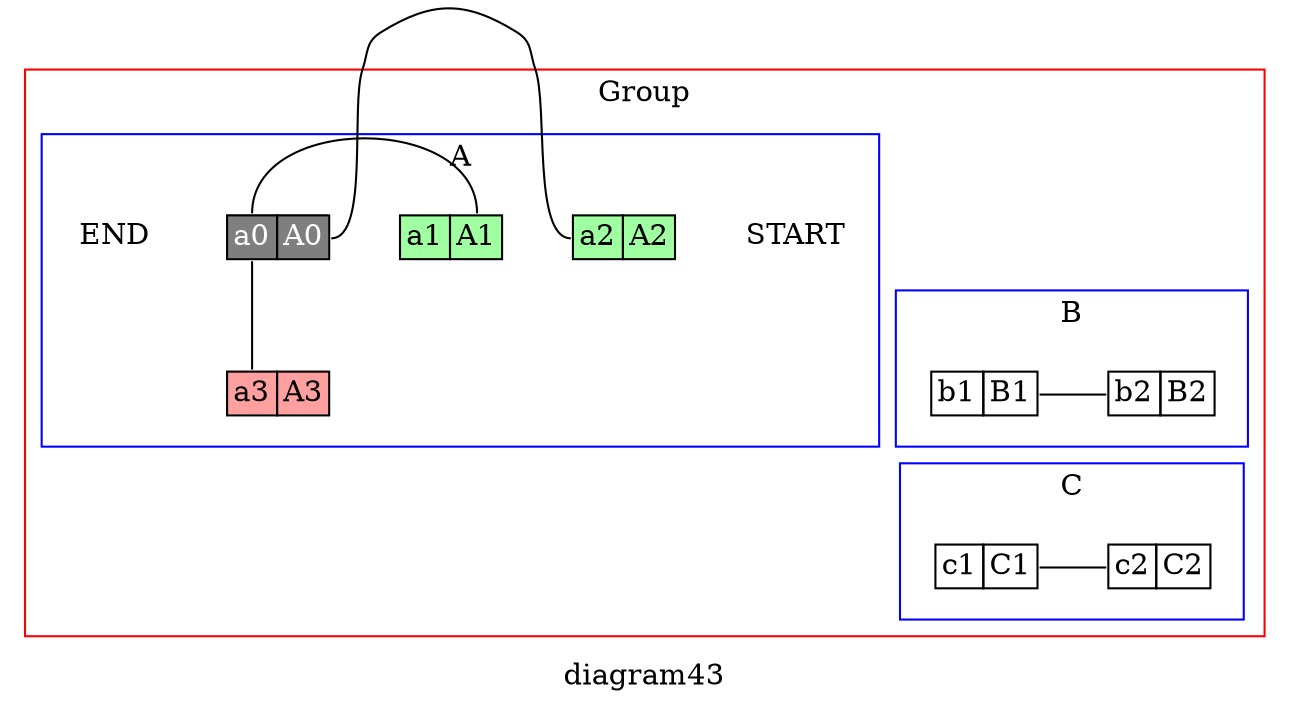 digraph G {
    graph [
        label="diagram43"
    ];
    node [
        shape=plaintext
    ]
    subgraph cluster_Group {
      graph [
        rankdir=TB,
        label="Group",
        color="red"
      ]
      //
      subgraph cluster_A {
        graph [
          rankdir=LR,
          label="A",
          color="blue"
        ];
        START;
        A1 [label=<<TABLE BORDER="0" CELLBORDER="1" CELLSPACING="0" BGCOLOR="#a0ffa0"><TR>
              <TD PORT="f0">a1</TD><TD PORT="f1">A1</TD>
            </TR></TABLE>>];
        A0 [label=<<TABLE BORDER="0" CELLBORDER="1" CELLSPACING="0" BGCOLOR="gray50"><TR>
              <TD PORT="f0"><FONT color="white">a0</FONT></TD><TD PORT="f1"><FONT color="white">A0</FONT></TD>
            </TR></TABLE>>];
        A2 [label=<<TABLE BORDER="0" CELLBORDER="1" CELLSPACING="0" BGCOLOR="#a0ffa0"><TR>
              <TD PORT="f0">a2</TD><TD PORT="f1">A2</TD>
            </TR></TABLE>>];
        A3 [label=<<TABLE BORDER="0" CELLBORDER="1" CELLSPACING="0" BGCOLOR="#ffa0a0"><TR>
              <TD PORT="f0">a3</TD><TD PORT="f1">A3</TD>
            </TR></TABLE>>];
        END;
        edge [weight=10]
        A1:f1 -> A0:f0 [arrowhead=none];
        A0:f1 -> A2:f0 [arrowhead=none];
        A0:f0 -> A3:f0 [arrowhead=none, weight=1];
        //A1:f0 -> A3:f0 [style=invis];
        {rank=same; A1, A0, A2}
      }
      //
      subgraph cluster_B {
        graph [
          label="B",
          color="blue"
        ];
        B1 [label=<<TABLE BORDER="0" CELLBORDER="1" CELLSPACING="0"><TR>
              <TD PORT="f0">b1</TD><TD PORT="f1">B1</TD>
            </TR></TABLE>>];
        B2 [label=<<TABLE BORDER="0" CELLBORDER="1" CELLSPACING="0"><TR>
              <TD PORT="f0">b2</TD><TD PORT="f1">B2</TD>
            </TR></TABLE>>];
        B1:f1 -> B2:f0 [arrowhead=none];
        {rankdir=LR; rank=same; B1, B2;}
      }
      //
      subgraph cluster_C {
        graph [
          label="C",
          color="blue"
        ];
        C1 [label=<<TABLE BORDER="0" CELLBORDER="1" CELLSPACING="0"><TR>
              <TD PORT="f0">c1</TD><TD PORT="f1">C1</TD>
            </TR></TABLE>>];
        C2 [label=<<TABLE BORDER="0" CELLBORDER="1" CELLSPACING="0"><TR>
              <TD PORT="f0">c2</TD><TD PORT="f1">C2</TD>
            </TR></TABLE>>];
        C1:f1 -> C2:f0 [arrowhead=none];
        {rankdir=LR; rank=same; C1, C2;}
      }
      //
      A1:f1 -> B1:f1 [style="invis"];
      B1:f1 -> C1:f1 [style="invis"];
      A2:f0 -> B2:f0 [style="invis"];
      B2:f0 -> C2:f0 [style="invis"];
    }
}